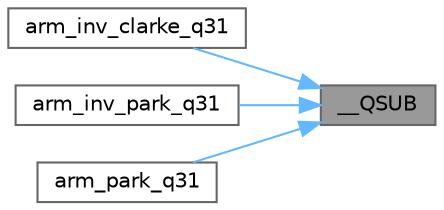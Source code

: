digraph "__QSUB"
{
 // LATEX_PDF_SIZE
  bgcolor="transparent";
  edge [fontname=Helvetica,fontsize=10,labelfontname=Helvetica,labelfontsize=10];
  node [fontname=Helvetica,fontsize=10,shape=box,height=0.2,width=0.4];
  rankdir="RL";
  Node1 [id="Node000001",label="__QSUB",height=0.2,width=0.4,color="gray40", fillcolor="grey60", style="filled", fontcolor="black",tooltip=" "];
  Node1 -> Node2 [id="edge1_Node000001_Node000002",dir="back",color="steelblue1",style="solid",tooltip=" "];
  Node2 [id="Node000002",label="arm_inv_clarke_q31",height=0.2,width=0.4,color="grey40", fillcolor="white", style="filled",URL="$group__inv__clarke.html#ga50768ebd8b71e8988dbb804cc03a742d",tooltip="Inverse Clarke transform for Q31 version."];
  Node1 -> Node3 [id="edge2_Node000001_Node000003",dir="back",color="steelblue1",style="solid",tooltip=" "];
  Node3 [id="Node000003",label="arm_inv_park_q31",height=0.2,width=0.4,color="grey40", fillcolor="white", style="filled",URL="$group__inv__park.html#ga6e00d7320aa4a85686716af8b763e08a",tooltip="Inverse Park transform for Q31 version."];
  Node1 -> Node4 [id="edge3_Node000001_Node000004",dir="back",color="steelblue1",style="solid",tooltip=" "];
  Node4 [id="Node000004",label="arm_park_q31",height=0.2,width=0.4,color="grey40", fillcolor="white", style="filled",URL="$group__park.html#ga5630ed3715091f2795ee10df34672523",tooltip="Park transform for Q31 version."];
}
